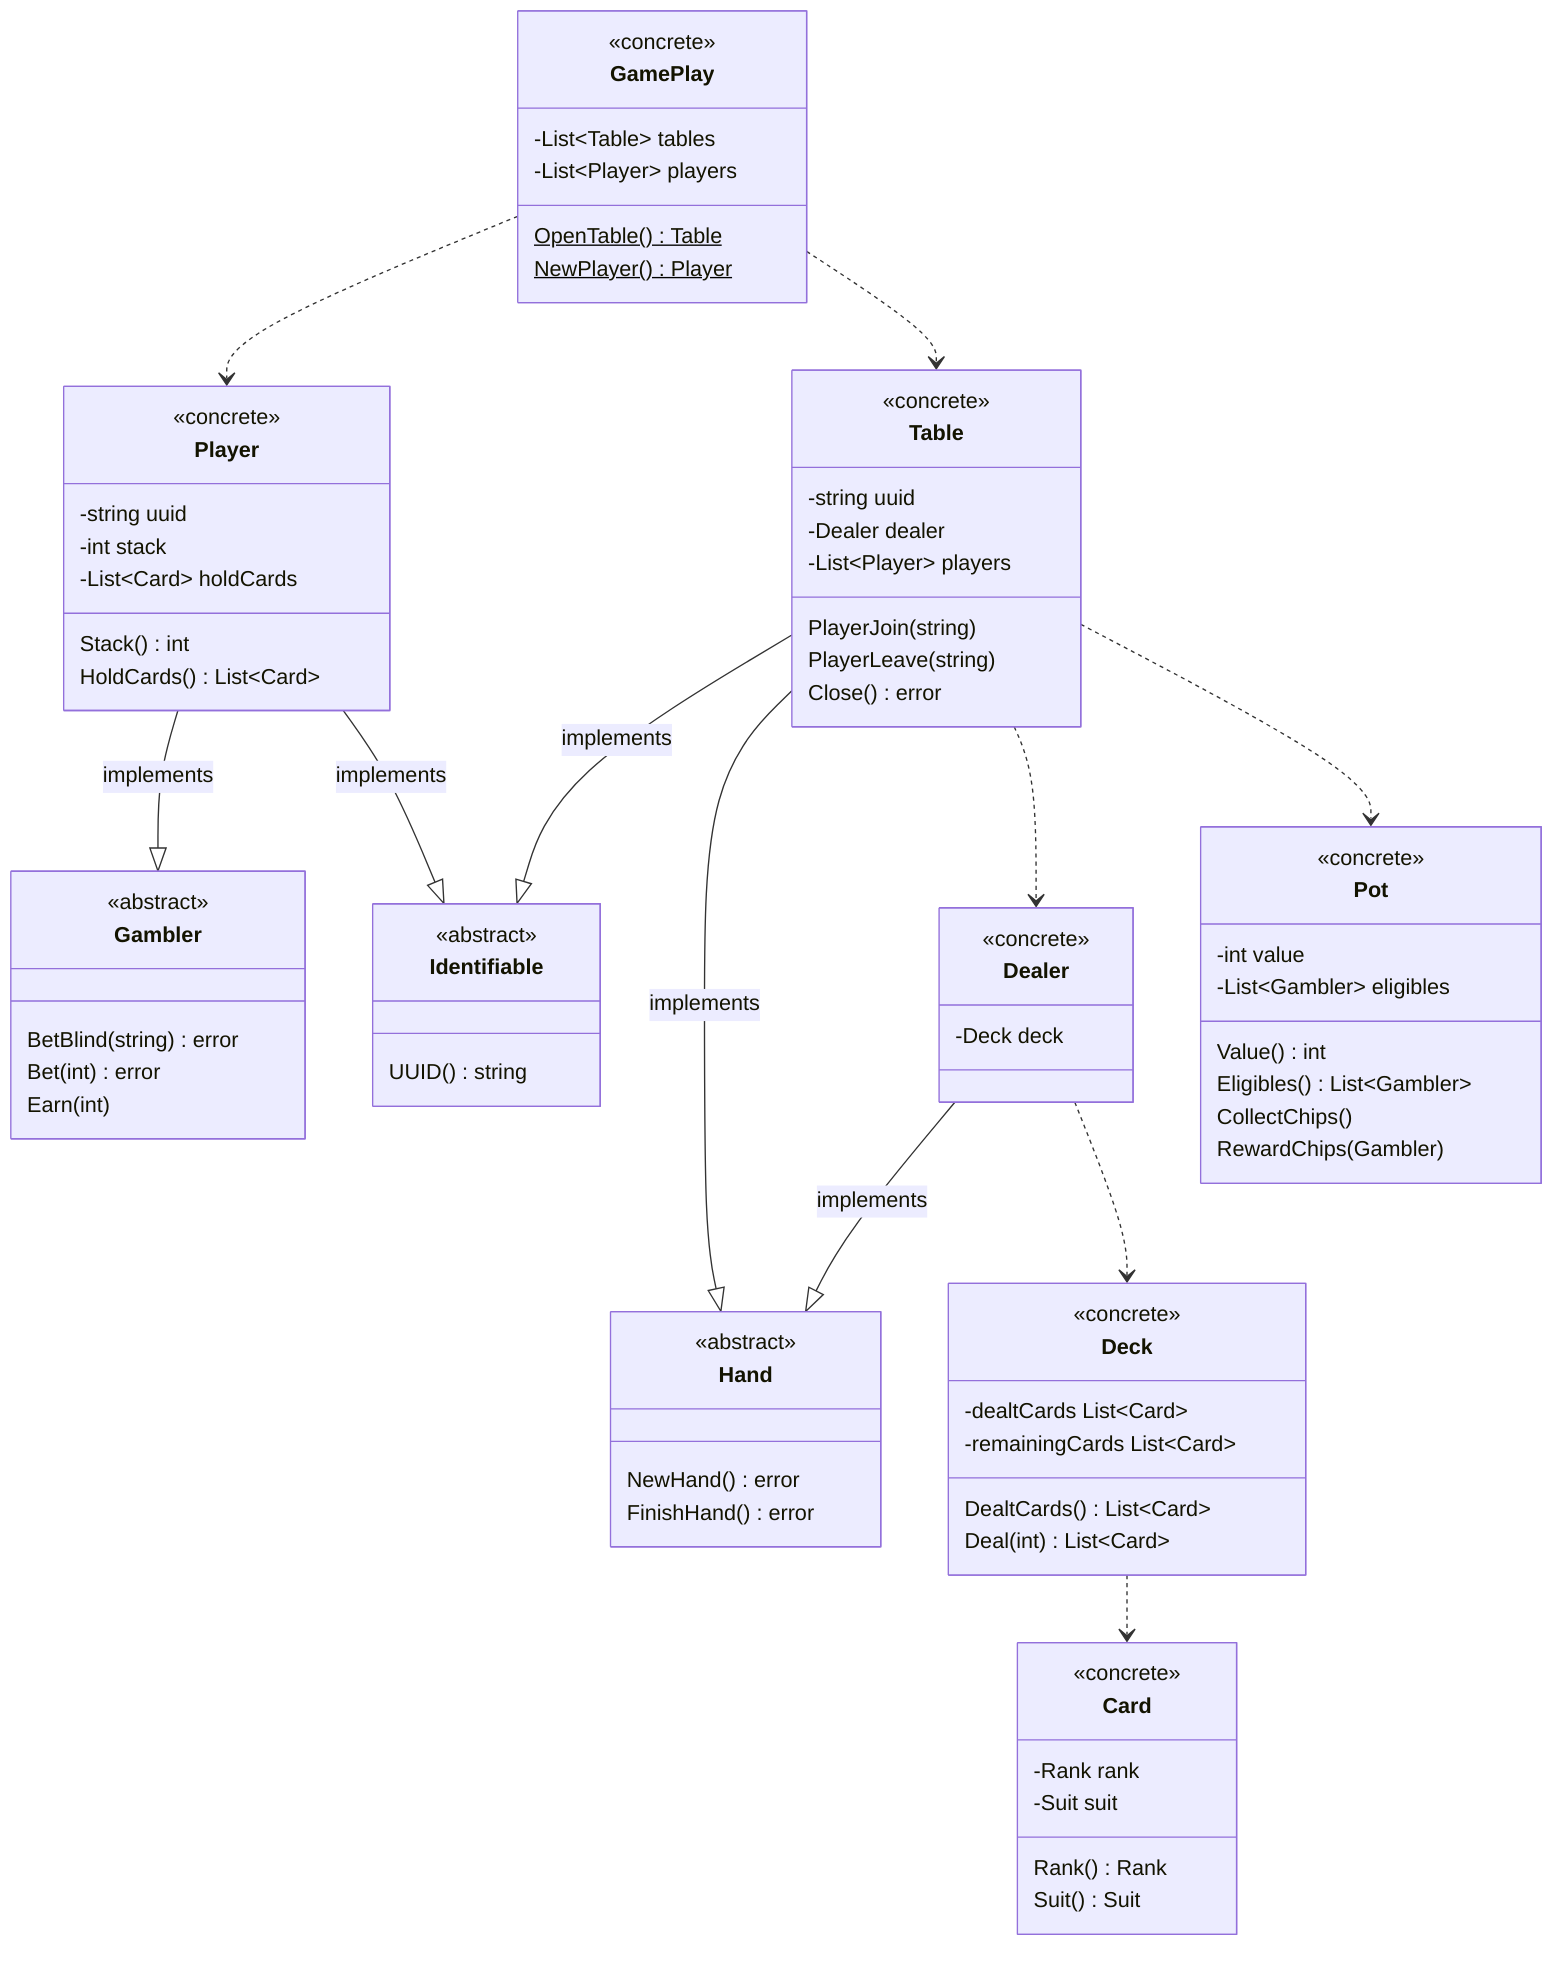 classDiagram
    Table --|> Identifiable : implements
    Table --|> Hand : implements
    Player --|> Gambler : implements
    Player --|> Identifiable : implements
    Dealer --|> Hand : implements

    GamePlay ..> Player
    GamePlay ..> Table
    Table ..> Dealer
    Dealer ..> Deck
    Deck ..> Card
    Table ..> Pot

    class Identifiable {
        <<abstract>>
        UUID() string
    }

    class Hand {
        <<abstract>>
        NewHand() error
        FinishHand() error
    }

    class Gambler {
        <<abstract>>
        BetBlind(string) error
        Bet(int) error
        Earn(int)
    }

    class GamePlay {
        <<concrete>>
        -List~Table~ tables
        -List~Player~ players

        OpenTable()$ Table
        NewPlayer()$ Player
    }

    class Table {
        <<concrete>>
        -string uuid
        -Dealer dealer
        -List~Player~ players

        PlayerJoin(string)
        PlayerLeave(string)
        Close() error
    }

    class Player {
        <<concrete>>
        -string uuid
        -int stack
        -List~Card~ holdCards

        Stack() int
        HoldCards() List~Card~
    }

    class Dealer {
        <<concrete>>
        -Deck deck
    }

    class Deck {
        <<concrete>>
        -dealtCards List~Card~
        -remainingCards List~Card~

        DealtCards() List~Card~
        Deal(int) List~Card~
    }

    class Card {
        <<concrete>>
        -Rank rank
        -Suit suit

        Rank() Rank
        Suit() Suit
    }

    class Pot {
        <<concrete>>
        -int value
        -List~Gambler~ eligibles

        Value() int
        Eligibles() List~Gambler~
        CollectChips()
        RewardChips(Gambler)
    }